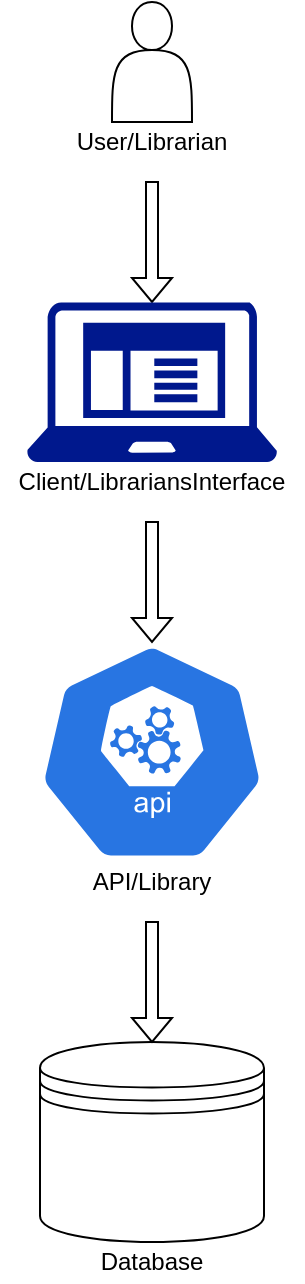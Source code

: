 <mxfile version="14.2.2" type="github">
  <diagram id="zIGolrEYgKs-RykICPmO" name="Page-1">
    <mxGraphModel dx="1422" dy="735" grid="1" gridSize="10" guides="1" tooltips="1" connect="1" arrows="1" fold="1" page="1" pageScale="1" pageWidth="827" pageHeight="1169" math="0" shadow="0">
      <root>
        <mxCell id="0" />
        <mxCell id="1" parent="0" />
        <object label="" Librarian="" id="A9Dyq57Q6WsIOIDd_YCF-1">
          <mxCell style="shape=actor;whiteSpace=wrap;html=1;" vertex="1" parent="1">
            <mxGeometry x="260" y="80" width="40" height="60" as="geometry" />
          </mxCell>
        </object>
        <mxCell id="A9Dyq57Q6WsIOIDd_YCF-2" value="" style="shape=singleArrow;direction=south;whiteSpace=wrap;html=1;" vertex="1" parent="1">
          <mxGeometry x="270" y="170" width="20" height="60" as="geometry" />
        </mxCell>
        <mxCell id="A9Dyq57Q6WsIOIDd_YCF-3" value="" style="html=1;dashed=0;whitespace=wrap;fillColor=#2875E2;strokeColor=#ffffff;points=[[0.005,0.63,0],[0.1,0.2,0],[0.9,0.2,0],[0.5,0,0],[0.995,0.63,0],[0.72,0.99,0],[0.5,1,0],[0.28,0.99,0]];shape=mxgraph.kubernetes.icon;prIcon=api" vertex="1" parent="1">
          <mxGeometry x="205" y="400" width="150" height="110" as="geometry" />
        </mxCell>
        <mxCell id="A9Dyq57Q6WsIOIDd_YCF-4" value="" style="aspect=fixed;pointerEvents=1;shadow=0;dashed=0;html=1;strokeColor=none;labelPosition=center;verticalLabelPosition=bottom;verticalAlign=top;align=center;fillColor=#00188D;shape=mxgraph.mscae.enterprise.client_application" vertex="1" parent="1">
          <mxGeometry x="217.5" y="230" width="125" height="80" as="geometry" />
        </mxCell>
        <mxCell id="A9Dyq57Q6WsIOIDd_YCF-5" value="" style="shape=datastore;whiteSpace=wrap;html=1;" vertex="1" parent="1">
          <mxGeometry x="224" y="600" width="112" height="100" as="geometry" />
        </mxCell>
        <mxCell id="A9Dyq57Q6WsIOIDd_YCF-6" value="" style="shape=singleArrow;direction=south;whiteSpace=wrap;html=1;" vertex="1" parent="1">
          <mxGeometry x="270" y="540" width="20" height="60" as="geometry" />
        </mxCell>
        <mxCell id="A9Dyq57Q6WsIOIDd_YCF-8" value="" style="shape=singleArrow;direction=south;whiteSpace=wrap;html=1;" vertex="1" parent="1">
          <mxGeometry x="270" y="340" width="20" height="60" as="geometry" />
        </mxCell>
        <mxCell id="A9Dyq57Q6WsIOIDd_YCF-9" value="User/Librarian" style="text;html=1;strokeColor=none;fillColor=none;align=center;verticalAlign=middle;whiteSpace=wrap;rounded=0;" vertex="1" parent="1">
          <mxGeometry x="260" y="140" width="40" height="20" as="geometry" />
        </mxCell>
        <mxCell id="A9Dyq57Q6WsIOIDd_YCF-10" value="Client/LibrariansInterface" style="text;html=1;strokeColor=none;fillColor=none;align=center;verticalAlign=middle;whiteSpace=wrap;rounded=0;" vertex="1" parent="1">
          <mxGeometry x="260" y="310" width="40" height="20" as="geometry" />
        </mxCell>
        <mxCell id="A9Dyq57Q6WsIOIDd_YCF-11" value="API/Library" style="text;html=1;strokeColor=none;fillColor=none;align=center;verticalAlign=middle;whiteSpace=wrap;rounded=0;" vertex="1" parent="1">
          <mxGeometry x="260" y="510" width="40" height="20" as="geometry" />
        </mxCell>
        <mxCell id="A9Dyq57Q6WsIOIDd_YCF-12" value="Database" style="text;html=1;strokeColor=none;fillColor=none;align=center;verticalAlign=middle;whiteSpace=wrap;rounded=0;" vertex="1" parent="1">
          <mxGeometry x="260" y="700" width="40" height="20" as="geometry" />
        </mxCell>
      </root>
    </mxGraphModel>
  </diagram>
</mxfile>

